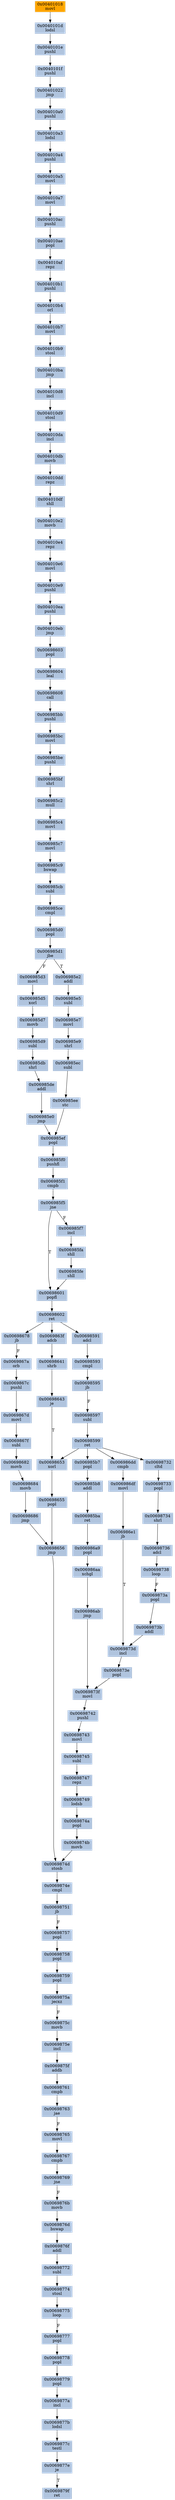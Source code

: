 strict digraph G {
	graph [bgcolor=transparent,
		name=G
	];
	node [color=lightsteelblue,
		fillcolor=lightsteelblue,
		shape=rectangle,
		style=filled
	];
	"0x004010e6"	[label="0x004010e6
movl"];
	"0x004010e9"	[label="0x004010e9
pushl"];
	"0x004010e6" -> "0x004010e9"	[color="#000000"];
	"0x00698653"	[label="0x00698653
xorl"];
	"0x00698655"	[label="0x00698655
popl"];
	"0x00698653" -> "0x00698655"	[color="#000000"];
	"0x006985bb"	[label="0x006985bb
pushl"];
	"0x006985bc"	[label="0x006985bc
movl"];
	"0x006985bb" -> "0x006985bc"	[color="#000000"];
	"0x004010a4"	[label="0x004010a4
pushl"];
	"0x004010a5"	[label="0x004010a5
movl"];
	"0x004010a4" -> "0x004010a5"	[color="#000000"];
	"0x006985e7"	[label="0x006985e7
movl"];
	"0x006985e9"	[label="0x006985e9
shrl"];
	"0x006985e7" -> "0x006985e9"	[color="#000000"];
	"0x00698678"	[label="0x00698678
jb"];
	"0x0069867a"	[label="0x0069867a
orb"];
	"0x00698678" -> "0x0069867a"	[color="#000000",
		label=F];
	"0x004010e4"	[label="0x004010e4
repz"];
	"0x004010e4" -> "0x004010e6"	[color="#000000"];
	"0x00698765"	[label="0x00698765
movl"];
	"0x00698767"	[label="0x00698767
cmpb"];
	"0x00698765" -> "0x00698767"	[color="#000000"];
	"0x00698772"	[label="0x00698772
subl"];
	"0x00698774"	[label="0x00698774
stosl"];
	"0x00698772" -> "0x00698774"	[color="#000000"];
	"0x00698763"	[label="0x00698763
jae"];
	"0x00698763" -> "0x00698765"	[color="#000000",
		label=F];
	"0x00698769"	[label="0x00698769
jne"];
	"0x00698767" -> "0x00698769"	[color="#000000"];
	"0x006985bf"	[label="0x006985bf
shrl"];
	"0x006985c2"	[label="0x006985c2
mull"];
	"0x006985bf" -> "0x006985c2"	[color="#000000"];
	"0x00698751"	[label="0x00698751
jb"];
	"0x00698757"	[label="0x00698757
popl"];
	"0x00698751" -> "0x00698757"	[color="#000000",
		label=F];
	"0x006985d3"	[label="0x006985d3
movl"];
	"0x006985d5"	[label="0x006985d5
xorl"];
	"0x006985d3" -> "0x006985d5"	[color="#000000"];
	"0x00698686"	[label="0x00698686
jmp"];
	"0x00698656"	[label="0x00698656
jmp"];
	"0x00698686" -> "0x00698656"	[color="#000000"];
	"0x0069874b"	[label="0x0069874b
movb"];
	"0x0069874d"	[label="0x0069874d
stosb"];
	"0x0069874b" -> "0x0069874d"	[color="#000000"];
	"0x0069879f"	[label="0x0069879f
ret"];
	"0x006985d7"	[label="0x006985d7
movb"];
	"0x006985d9"	[label="0x006985d9
subl"];
	"0x006985d7" -> "0x006985d9"	[color="#000000"];
	"0x006985fa"	[label="0x006985fa
shll"];
	"0x006985fe"	[label="0x006985fe
shll"];
	"0x006985fa" -> "0x006985fe"	[color="#000000"];
	"0x006985db"	[label="0x006985db
shrl"];
	"0x006985d9" -> "0x006985db"	[color="#000000"];
	"0x006985d1"	[label="0x006985d1
jbe"];
	"0x006985d1" -> "0x006985d3"	[color="#000000",
		label=F];
	"0x006985e2"	[label="0x006985e2
addl"];
	"0x006985d1" -> "0x006985e2"	[color="#000000",
		label=T];
	"0x006985d0"	[label="0x006985d0
popl"];
	"0x006985d0" -> "0x006985d1"	[color="#000000"];
	"0x004010e2"	[label="0x004010e2
movb"];
	"0x004010e2" -> "0x004010e4"	[color="#000000"];
	"0x0069874a"	[label="0x0069874a
popl"];
	"0x0069874a" -> "0x0069874b"	[color="#000000"];
	"0x0069867c"	[label="0x0069867c
pushl"];
	"0x0069867d"	[label="0x0069867d
movl"];
	"0x0069867c" -> "0x0069867d"	[color="#000000"];
	"0x00698601"	[label="0x00698601
popfl"];
	"0x006985fe" -> "0x00698601"	[color="#000000"];
	"0x0069867f"	[label="0x0069867f
subl"];
	"0x00698682"	[label="0x00698682
movb"];
	"0x0069867f" -> "0x00698682"	[color="#000000"];
	"0x00698599"	[label="0x00698599
ret"];
	"0x00698599" -> "0x00698653"	[color="#000000"];
	"0x006985b7"	[label="0x006985b7
popl"];
	"0x00698599" -> "0x006985b7"	[color="#000000"];
	"0x006986dd"	[label="0x006986dd
cmpb"];
	"0x00698599" -> "0x006986dd"	[color="#000000"];
	"0x00698732"	[label="0x00698732
cltd"];
	"0x00698599" -> "0x00698732"	[color="#000000"];
	"0x00698656" -> "0x0069874d"	[color="#000000"];
	"0x0069873e"	[label="0x0069873e
popl"];
	"0x0069873f"	[label="0x0069873f
movl"];
	"0x0069873e" -> "0x0069873f"	[color="#000000"];
	"0x0069877b"	[label="0x0069877b
lodsl"];
	"0x0069877c"	[label="0x0069877c
testl"];
	"0x0069877b" -> "0x0069877c"	[color="#000000"];
	"0x004010af"	[label="0x004010af
repz"];
	"0x004010b1"	[label="0x004010b1
pushl"];
	"0x004010af" -> "0x004010b1"	[color="#000000"];
	"0x00698602"	[label="0x00698602
ret"];
	"0x00698601" -> "0x00698602"	[color="#000000"];
	"0x006985c7"	[label="0x006985c7
movl"];
	"0x006985c9"	[label="0x006985c9
bswap"];
	"0x006985c7" -> "0x006985c9"	[color="#000000"];
	"0x00698597"	[label="0x00698597
subl"];
	"0x00698597" -> "0x00698599"	[color="#000000"];
	"0x004010da"	[label="0x004010da
incl"];
	"0x004010db"	[label="0x004010db
movb"];
	"0x004010da" -> "0x004010db"	[color="#000000"];
	"0x004010b4"	[label="0x004010b4
orl"];
	"0x004010b1" -> "0x004010b4"	[color="#000000"];
	"0x00698593"	[label="0x00698593
cmpl"];
	"0x00698595"	[label="0x00698595
jb"];
	"0x00698593" -> "0x00698595"	[color="#000000"];
	"0x00698775"	[label="0x00698775
loop"];
	"0x00698777"	[label="0x00698777
popl"];
	"0x00698775" -> "0x00698777"	[color="#000000",
		label=F];
	"0x00698734"	[label="0x00698734
shrl"];
	"0x00698736"	[label="0x00698736
adcl"];
	"0x00698734" -> "0x00698736"	[color="#000000"];
	"0x006985be"	[label="0x006985be
pushl"];
	"0x006985be" -> "0x006985bf"	[color="#000000"];
	"0x006986df"	[label="0x006986df
movl"];
	"0x006986e1"	[label="0x006986e1
jb"];
	"0x006986df" -> "0x006986e1"	[color="#000000"];
	"0x0069876d"	[label="0x0069876d
bswap"];
	"0x0069876f"	[label="0x0069876f
addl"];
	"0x0069876d" -> "0x0069876f"	[color="#000000"];
	"0x00698761"	[label="0x00698761
cmpb"];
	"0x00698761" -> "0x00698763"	[color="#000000"];
	"0x00698738"	[label="0x00698738
loop"];
	"0x0069873a"	[label="0x0069873a
popl"];
	"0x00698738" -> "0x0069873a"	[color="#000000",
		label=F];
	"0x00698742"	[label="0x00698742
pushl"];
	"0x0069873f" -> "0x00698742"	[color="#000000"];
	"0x00698608"	[label="0x00698608
call"];
	"0x00698608" -> "0x006985bb"	[color="#000000"];
	"0x004010dd"	[label="0x004010dd
repz"];
	"0x004010df"	[label="0x004010df
shll"];
	"0x004010dd" -> "0x004010df"	[color="#000000"];
	"0x00401022"	[label="0x00401022
jmp"];
	"0x004010a0"	[label="0x004010a0
pushl"];
	"0x00401022" -> "0x004010a0"	[color="#000000"];
	"0x00698745"	[label="0x00698745
subl"];
	"0x00698747"	[label="0x00698747
repz"];
	"0x00698745" -> "0x00698747"	[color="#000000"];
	"0x006985ef"	[label="0x006985ef
popl"];
	"0x006985f0"	[label="0x006985f0
pushfl"];
	"0x006985ef" -> "0x006985f0"	[color="#000000"];
	"0x0069877e"	[label="0x0069877e
je"];
	"0x0069877e" -> "0x0069879f"	[color="#000000",
		label=T];
	"0x006985b8"	[label="0x006985b8
addl"];
	"0x006985b7" -> "0x006985b8"	[color="#000000"];
	"0x00698733"	[label="0x00698733
popl"];
	"0x00698733" -> "0x00698734"	[color="#000000"];
	"0x006986dd" -> "0x006986df"	[color="#000000"];
	"0x0069873b"	[label="0x0069873b
addl"];
	"0x0069873a" -> "0x0069873b"	[color="#000000"];
	"0x00698758"	[label="0x00698758
popl"];
	"0x00698757" -> "0x00698758"	[color="#000000"];
	"0x00698749"	[label="0x00698749
lodsb"];
	"0x00698749" -> "0x0069874a"	[color="#000000"];
	"0x0040101d"	[label="0x0040101d
lodsl"];
	"0x0040101e"	[label="0x0040101e
pushl"];
	"0x0040101d" -> "0x0040101e"	[color="#000000"];
	"0x00698732" -> "0x00698733"	[color="#000000"];
	"0x0069874e"	[label="0x0069874e
cmpl"];
	"0x0069874e" -> "0x00698751"	[color="#000000"];
	"0x006985f1"	[label="0x006985f1
cmpb"];
	"0x006985f0" -> "0x006985f1"	[color="#000000"];
	"0x00698684"	[label="0x00698684
movb"];
	"0x00698682" -> "0x00698684"	[color="#000000"];
	"0x004010a7"	[label="0x004010a7
movl"];
	"0x004010a5" -> "0x004010a7"	[color="#000000"];
	"0x00698759"	[label="0x00698759
popl"];
	"0x00698758" -> "0x00698759"	[color="#000000"];
	"0x006985e5"	[label="0x006985e5
subl"];
	"0x006985e2" -> "0x006985e5"	[color="#000000"];
	"0x004010a3"	[label="0x004010a3
lodsl"];
	"0x004010a0" -> "0x004010a3"	[color="#000000"];
	"0x0069867a" -> "0x0069867c"	[color="#000000"];
	"0x006985d5" -> "0x006985d7"	[color="#000000"];
	"0x00698591"	[label="0x00698591
adcl"];
	"0x00698591" -> "0x00698593"	[color="#000000"];
	"0x0069863f"	[label="0x0069863f
adcb"];
	"0x00698641"	[label="0x00698641
shrb"];
	"0x0069863f" -> "0x00698641"	[color="#000000"];
	"0x00698602" -> "0x00698678"	[color="#000000"];
	"0x00698602" -> "0x00698591"	[color="#000000"];
	"0x00698602" -> "0x0069863f"	[color="#000000"];
	"0x00698604"	[label="0x00698604
leal"];
	"0x00698604" -> "0x00698608"	[color="#000000"];
	"0x00698684" -> "0x00698686"	[color="#000000"];
	"0x006985bc" -> "0x006985be"	[color="#000000"];
	"0x004010df" -> "0x004010e2"	[color="#000000"];
	"0x006985ec"	[label="0x006985ec
subl"];
	"0x006985e9" -> "0x006985ec"	[color="#000000"];
	"0x004010ac"	[label="0x004010ac
pushl"];
	"0x004010a7" -> "0x004010ac"	[color="#000000"];
	"0x004010b7"	[label="0x004010b7
movl"];
	"0x004010b4" -> "0x004010b7"	[color="#000000"];
	"0x0069876b"	[label="0x0069876b
movb"];
	"0x0069876b" -> "0x0069876d"	[color="#000000"];
	"0x00401018"	[color=lightgrey,
		fillcolor=orange,
		label="0x00401018
movl"];
	"0x00401018" -> "0x0040101d"	[color="#000000"];
	"0x004010ae"	[label="0x004010ae
popl"];
	"0x004010ac" -> "0x004010ae"	[color="#000000"];
	"0x0069876f" -> "0x00698772"	[color="#000000"];
	"0x006985ce"	[label="0x006985ce
cmpl"];
	"0x006985ce" -> "0x006985d0"	[color="#000000"];
	"0x004010ae" -> "0x004010af"	[color="#000000"];
	"0x006986ab"	[label="0x006986ab
jmp"];
	"0x006986ab" -> "0x0069873f"	[color="#000000"];
	"0x00698736" -> "0x00698738"	[color="#000000"];
	"0x004010ea"	[label="0x004010ea
pushl"];
	"0x004010e9" -> "0x004010ea"	[color="#000000"];
	"0x006985ba"	[label="0x006985ba
ret"];
	"0x006985b8" -> "0x006985ba"	[color="#000000"];
	"0x0069875f"	[label="0x0069875f
addb"];
	"0x0069875f" -> "0x00698761"	[color="#000000"];
	"0x006985ee"	[label="0x006985ee
stc"];
	"0x006985ec" -> "0x006985ee"	[color="#000000"];
	"0x0069877c" -> "0x0069877e"	[color="#000000"];
	"0x0069875e"	[label="0x0069875e
incl"];
	"0x0069875e" -> "0x0069875f"	[color="#000000"];
	"0x00698643"	[label="0x00698643
je"];
	"0x00698641" -> "0x00698643"	[color="#000000"];
	"0x0069873d"	[label="0x0069873d
incl"];
	"0x006986e1" -> "0x0069873d"	[color="#000000",
		label=T];
	"0x006986a9"	[label="0x006986a9
popl"];
	"0x006985ba" -> "0x006986a9"	[color="#000000"];
	"0x0040101f"	[label="0x0040101f
pushl"];
	"0x0040101e" -> "0x0040101f"	[color="#000000"];
	"0x0069873d" -> "0x0069873e"	[color="#000000"];
	"0x006985f7"	[label="0x006985f7
incl"];
	"0x006985f7" -> "0x006985fa"	[color="#000000"];
	"0x006985c4"	[label="0x006985c4
movl"];
	"0x006985c4" -> "0x006985c7"	[color="#000000"];
	"0x004010eb"	[label="0x004010eb
jmp"];
	"0x004010ea" -> "0x004010eb"	[color="#000000"];
	"0x00698774" -> "0x00698775"	[color="#000000"];
	"0x00698743"	[label="0x00698743
movl"];
	"0x00698742" -> "0x00698743"	[color="#000000"];
	"0x004010db" -> "0x004010dd"	[color="#000000"];
	"0x0069875a"	[label="0x0069875a
jecxz"];
	"0x0069875c"	[label="0x0069875c
movb"];
	"0x0069875a" -> "0x0069875c"	[color="#000000",
		label=F];
	"0x004010d8"	[label="0x004010d8
incl"];
	"0x004010d9"	[label="0x004010d9
stosl"];
	"0x004010d8" -> "0x004010d9"	[color="#000000"];
	"0x004010d9" -> "0x004010da"	[color="#000000"];
	"0x0069875c" -> "0x0069875e"	[color="#000000"];
	"0x0069873b" -> "0x0069873d"	[color="#000000"];
	"0x00698769" -> "0x0069876b"	[color="#000000",
		label=F];
	"0x006985f5"	[label="0x006985f5
jne"];
	"0x006985f5" -> "0x00698601"	[color="#000000",
		label=T];
	"0x006985f5" -> "0x006985f7"	[color="#000000",
		label=F];
	"0x006986aa"	[label="0x006986aa
xchgl"];
	"0x006986aa" -> "0x006986ab"	[color="#000000"];
	"0x006985c2" -> "0x006985c4"	[color="#000000"];
	"0x006985cb"	[label="0x006985cb
subl"];
	"0x006985cb" -> "0x006985ce"	[color="#000000"];
	"0x006985de"	[label="0x006985de
addl"];
	"0x006985db" -> "0x006985de"	[color="#000000"];
	"0x004010ba"	[label="0x004010ba
jmp"];
	"0x004010ba" -> "0x004010d8"	[color="#000000"];
	"0x0040101f" -> "0x00401022"	[color="#000000"];
	"0x0069877a"	[label="0x0069877a
incl"];
	"0x0069877a" -> "0x0069877b"	[color="#000000"];
	"0x006985e0"	[label="0x006985e0
jmp"];
	"0x006985de" -> "0x006985e0"	[color="#000000"];
	"0x00698603"	[label="0x00698603
popl"];
	"0x004010eb" -> "0x00698603"	[color="#000000"];
	"0x00698747" -> "0x00698749"	[color="#000000"];
	"0x004010b9"	[label="0x004010b9
stosl"];
	"0x004010b7" -> "0x004010b9"	[color="#000000"];
	"0x00698643" -> "0x00698653"	[color="#000000",
		label=T];
	"0x006985e0" -> "0x006985ef"	[color="#000000"];
	"0x00698595" -> "0x00698597"	[color="#000000",
		label=F];
	"0x006986a9" -> "0x006986aa"	[color="#000000"];
	"0x00698655" -> "0x00698656"	[color="#000000"];
	"0x00698743" -> "0x00698745"	[color="#000000"];
	"0x0069874d" -> "0x0069874e"	[color="#000000"];
	"0x00698603" -> "0x00698604"	[color="#000000"];
	"0x00698778"	[label="0x00698778
popl"];
	"0x00698777" -> "0x00698778"	[color="#000000"];
	"0x00698759" -> "0x0069875a"	[color="#000000"];
	"0x006985c9" -> "0x006985cb"	[color="#000000"];
	"0x006985ee" -> "0x006985ef"	[color="#000000"];
	"0x00698779"	[label="0x00698779
popl"];
	"0x00698779" -> "0x0069877a"	[color="#000000"];
	"0x00698778" -> "0x00698779"	[color="#000000"];
	"0x006985e5" -> "0x006985e7"	[color="#000000"];
	"0x004010b9" -> "0x004010ba"	[color="#000000"];
	"0x004010a3" -> "0x004010a4"	[color="#000000"];
	"0x0069867d" -> "0x0069867f"	[color="#000000"];
	"0x006985f1" -> "0x006985f5"	[color="#000000"];
}
